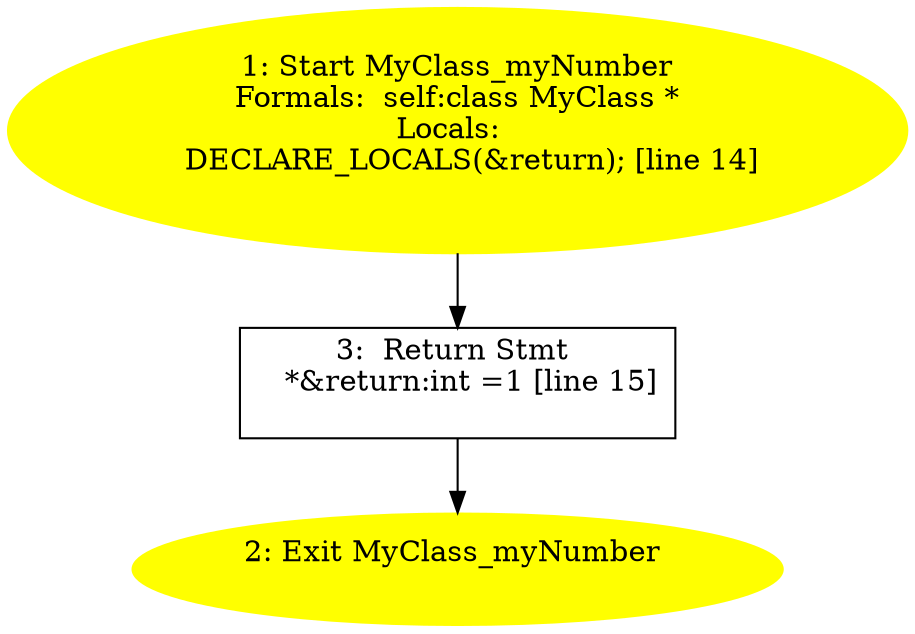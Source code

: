 /* @generated */
digraph iCFG {
"MyClass_myNumberinstance.924ab8189698bab028a430bf1d2667d8_3" [label="3:  Return Stmt \n   *&return:int =1 [line 15]\n " shape="box"]
	

	 "MyClass_myNumberinstance.924ab8189698bab028a430bf1d2667d8_3" -> "MyClass_myNumberinstance.924ab8189698bab028a430bf1d2667d8_2" ;
"MyClass_myNumberinstance.924ab8189698bab028a430bf1d2667d8_2" [label="2: Exit MyClass_myNumber \n  " color=yellow style=filled]
	

"MyClass_myNumberinstance.924ab8189698bab028a430bf1d2667d8_1" [label="1: Start MyClass_myNumber\nFormals:  self:class MyClass *\nLocals:  \n   DECLARE_LOCALS(&return); [line 14]\n " color=yellow style=filled]
	

	 "MyClass_myNumberinstance.924ab8189698bab028a430bf1d2667d8_1" -> "MyClass_myNumberinstance.924ab8189698bab028a430bf1d2667d8_3" ;
}
